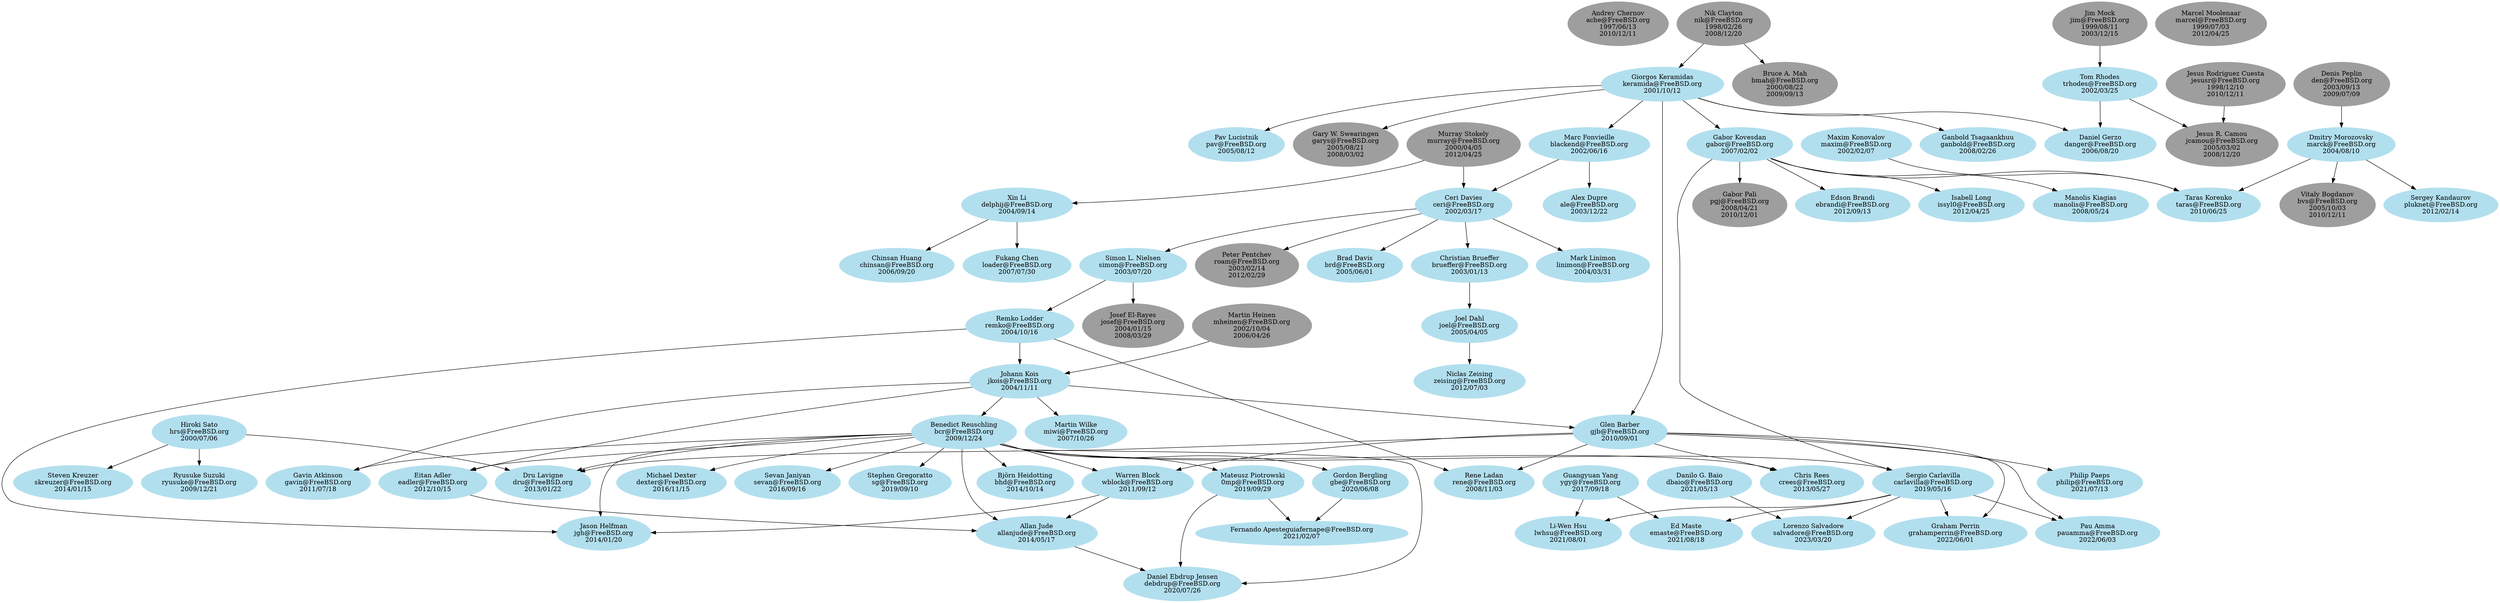 # $FreeBSD$

# This file is meant to list all FreeBSD doc+www committers and describe the
# mentor-mentee relationships between them.
# The graphical output can be generated from this file with the following
# command:
# $ dot -T png -o file.png committers-doc.dot
#
# The dot binary is part of the graphics/graphviz port.

digraph doc {

# Node definitions follow this example:
#
#   foo [label="Foo Bar\nfoo@FreeBSD.org\n????/??/??"]
#
# ????/??/?? is the date when the commit bit was obtained, usually the one you
# can find in git logs for the access file in the internal/admin branch.
# Use YYYY/MM/DD format.
#
# For returned commit bits, the node definition will follow this example:
#
#   foo [label="Foo Bar\nfoo@FreeBSD.org\n????/??/??\n????/??/??"]
#
# The first date is the same as for an active committer, the second date is
# the date when the commit bit has been returned. Again, check git logs.

node [color=grey62, style=filled, bgcolor=black];

# Alumni go here. Try to keep things sorted.

ache [label="Andrey Chernov\nache@FreeBSD.org\n1997/06/13\n2010/12/11"]
bmah [label="Bruce A. Mah\nbmah@FreeBSD.org\n2000/08/22\n2009/09/13"]
bvs [label="Vitaly Bogdanov\nbvs@FreeBSD.org\n2005/10/03\n2010/12/11"]
den [label="Denis Peplin\nden@FreeBSD.org\n2003/09/13\n2009/07/09"]
garys [label="Gary W. Swearingen\ngarys@FreeBSD.org\n2005/08/21\n2008/03/02"]
jcamou [label="Jesus R. Camou\njcamou@FreeBSD.org\n2005/03/02\n2008/12/20"]
jesusr [label="Jesus Rodriguez Cuesta\njesusr@FreeBSD.org\n1998/12/10\n2010/12/11"]
jim [label="Jim Mock\njim@FreeBSD.org\n1999/08/11\n2003/12/15"]
josef [label="Josef El-Rayes\njosef@FreeBSD.org\n2004/01/15\n2008/03/29"]
marcel [label="Marcel Moolenaar\nmarcel@FreeBSD.org\n1999/07/03\n2012/04/25"]
mheinen [label="Martin Heinen\nmheinen@FreeBSD.org\n2002/10/04\n2006/04/26"]
murray [label="Murray Stokely\nmurray@FreeBSD.org\n2000/04/05\n2012/04/25"]
nik [label="Nik Clayton\nnik@FreeBSD.org\n1998/02/26\n2008/12/20"]
pgj [label="Gabor Pali\npgj@FreeBSD.org\n2008/04/21\n2010/12/01"]
roam [label="Peter Pentchev\nroam@FreeBSD.org\n2003/02/14\n2012/02/29"]

node [color=lightblue2, style=filled, bgcolor=black];

# Current doc committers go here. Try to keep things sorted.

"0mp" [label="Mateusz Piotrowski\n0mp@FreeBSD.org\n2019/09/29"]
ale [label="Alex Dupre\nale@FreeBSD.org\n2003/12/22"]
allanjude [label="Allan Jude\nallanjude@FreeBSD.org\n2014/05/17"]
bcr [label="Benedict Reuschling\nbcr@FreeBSD.org\n2009/12/24"]
bhd [label="Björn Heidotting\nbhd@FreeBSD.org\n2014/10/14"]
blackend [label="Marc Fonvieille\nblackend@FreeBSD.org\n2002/06/16"]
brd [label="Brad Davis\nbrd@FreeBSD.org\n2005/06/01"]
brueffer [label="Christian Brueffer\nbrueffer@FreeBSD.org\n2003/01/13"]
carlavilla [label="Sergio Carlavilla\ncarlavilla@FreeBSD.org\n2019/05/16"]
ceri [label="Ceri Davies\nceri@FreeBSD.org\n2002/03/17"]
chinsan [label="Chinsan Huang\nchinsan@FreeBSD.org\n2006/09/20"]
crees [label="Chris Rees\ncrees@FreeBSD.org\n2013/05/27"]
danger [label="Daniel Gerzo\ndanger@FreeBSD.org\n2006/08/20"]
dbaio [label="Danilo G. Baio\ndbaio@FreeBSD.org\n2021/05/13"]
debdrup [label="Daniel Ebdrup Jensen\ndebdrup@FreeBSD.org\n2020/07/26"]
delphij [label="Xin Li\ndelphij@FreeBSD.org\n2004/09/14"]
dexter [label="Michael Dexter\ndexter@FreeBSD.org\n2016/11/15"]
dru [label="Dru Lavigne\ndru@FreeBSD.org\n2013/01/22"]
eadler [label="Eitan Adler\neadler@FreeBSD.org\n2012/10/15"]
ebrandi [label="Edson Brandi\nebrandi@FreeBSD.org\n2012/09/13"]
emaste [label="Ed Maste\nemaste@FreeBSD.org\n2021/08/18"]
fernape [label="Fernando Apesteguia\fernape@FreeBSD.org\n2021/02/07"]
gabor [label="Gabor Kovesdan\ngabor@FreeBSD.org\n2007/02/02"]
ganbold [label="Ganbold Tsagaankhuu\nganbold@FreeBSD.org\n2008/02/26"]
gavin [label="Gavin Atkinson\ngavin@FreeBSD.org\n2011/07/18"]
gbe [label="Gordon Bergling\ngbe@FreeBSD.org\n2020/06/08"]
gjb [label="Glen Barber\ngjb@FreeBSD.org\n2010/09/01"]
grahamperrin [label="Graham Perrin\ngrahamperrin@FreeBSD.org\n2022/06/01"]
hrs [label="Hiroki Sato\nhrs@FreeBSD.org\n2000/07/06"]
issyl0 [label="Isabell Long\nissyl0@FreeBSD.org\n2012/04/25"]
jgh [label="Jason Helfman\njgh@FreeBSD.org\n2014/01/20"]
jkois [label="Johann Kois\njkois@FreeBSD.org\n2004/11/11"]
joel [label="Joel Dahl\njoel@FreeBSD.org\n2005/04/05"]
keramida [label="Giorgos Keramidas\nkeramida@FreeBSD.org\n2001/10/12"]
linimon [label="Mark Linimon\nlinimon@FreeBSD.org\n2004/03/31"]
loader [label="Fukang Chen\nloader@FreeBSD.org\n2007/07/30"]
lwhsu [label="Li-Wen Hsu\nlwhsu@FreeBSD.org\n2021/08/01"]
manolis [label="Manolis Kiagias\nmanolis@FreeBSD.org\n2008/05/24"]
marck [label="Dmitry Morozovsky\nmarck@FreeBSD.org\n2004/08/10"]
maxim [label="Maxim Konovalov\nmaxim@FreeBSD.org\n2002/02/07"]
miwi [label="Martin Wilke\nmiwi@FreeBSD.org\n2007/10/26"]
pauamma [label="Pau Amma\npauamma@FreeBSD.org\n2022/06/03"]
pav [label="Pav Lucistnik\npav@FreeBSD.org\n2005/08/12"]
philip [label="Philip Paeps\nphilip@FreeBSD.org\n2021/07/13"]
pluknet [label="Sergey Kandaurov\npluknet@FreeBSD.org\n2012/02/14"]
remko [label="Remko Lodder\nremko@FreeBSD.org\n2004/10/16"]
rene [label="Rene Ladan\nrene@FreeBSD.org\n2008/11/03"]
ryusuke [label="Ryusuke Suzuki\nryusuke@FreeBSD.org\n2009/12/21"]
salvadore[label="Lorenzo Salvadore\nsalvadore@FreeBSD.org\n2023/03/20"]
sevan [label="Sevan Janiyan\nsevan@FreeBSD.org\n2016/09/16"]
sg [label="Stephen Gregoratto\nsg@FreeBSD.org\n2019/09/10"]
simon [label="Simon L. Nielsen\nsimon@FreeBSD.org\n2003/07/20"]
skreuzer [label="Steven Kreuzer\nskreuzer@FreeBSD.org\n2014/01/15"]
taras [label="Taras Korenko\ntaras@FreeBSD.org\n2010/06/25"]
trhodes [label="Tom Rhodes\ntrhodes@FreeBSD.org\n2002/03/25"]
wblock [label="Warren Block\nwblock@FreeBSD.org\n2011/09/12"]
ygy [label="Guangyuan Yang\nygy@FreeBSD.org\n2017/09/18"]
zeising [label="Niclas Zeising\nzeising@FreeBSD.org\n2012/07/03"]

# Here are the mentor/mentee relationships.
# Group together all the mentees for a particular mentor.
# Keep the list sorted by mentor login.

"0mp" -> debdrup
"0mp" -> fernape

allanjude -> debdrup

bcr -> gavin
bcr -> wblock
bcr -> eadler
bcr -> dru
bcr -> crees
bcr -> jgh
bcr -> allanjude
bcr -> bhd
bcr -> sevan
bcr -> dexter
bcr -> sg
bcr -> carlavilla
bcr -> "0mp"
bcr -> gbe
bcr -> debdrup

blackend -> ale
blackend -> ceri

brueffer -> joel

carlavilla -> emaste
carlavilla -> grahamperrin
carlavilla -> lwhsu
carlavilla -> pauamma
carlavilla -> salvadore

ceri -> brd
ceri -> brueffer
ceri -> linimon
ceri -> roam
ceri -> simon

dbaio -> salvadore

den -> marck

delphij -> chinsan
delphij -> loader

eadler -> allanjude

gabor -> pgj
gabor -> manolis
gabor -> taras
gabor -> issyl0
gabor -> ebrandi
gabor -> carlavilla

gbe -> fernape

gjb -> wblock
gjb -> rene
gjb -> dru
gjb -> crees
gjb -> grahamperrin
gjb -> philip
gjb -> pauamma

hrs -> ryusuke
hrs -> dru
hrs -> skreuzer

jesusr -> jcamou

jim -> trhodes

jkois -> miwi
jkois -> bcr
jkois -> gavin
jkois -> gjb
jkois -> eadler

joel -> zeising

keramida -> blackend
keramida -> danger
keramida -> gabor
keramida -> ganbold
keramida -> garys
keramida -> gjb
keramida -> pav

marck -> bvs
marck -> pluknet
marck -> taras

maxim -> taras

mheinen -> jkois

murray -> ceri
murray -> delphij

nik -> bmah
nik -> keramida

remko -> jkois
remko -> rene
remko -> jgh

simon -> josef
simon -> remko

trhodes -> danger
trhodes -> jcamou

wblock -> jgh
wblock -> allanjude

ygy -> emaste
ygy -> lwhsu
}
